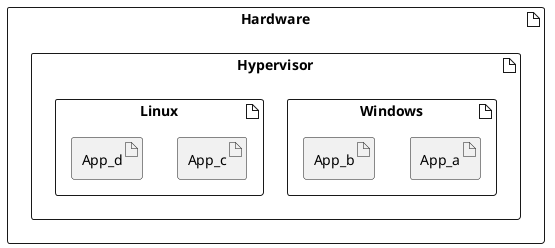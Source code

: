 @startuml

artifact Hardware {
  artifact Hypervisor {
    artifact Windows {
      artifact App_a
      artifact App_b
    }
    artifact Linux {
      artifact App_c
      artifact App_d
    }
  }
}

@enduml
